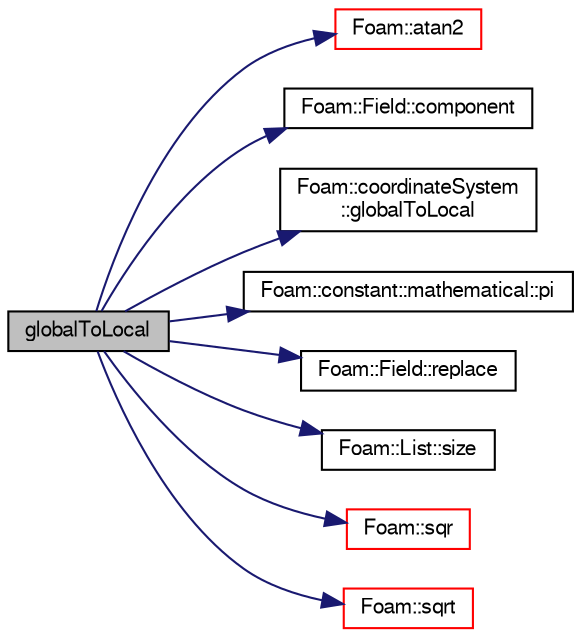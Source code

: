 digraph "globalToLocal"
{
  bgcolor="transparent";
  edge [fontname="FreeSans",fontsize="10",labelfontname="FreeSans",labelfontsize="10"];
  node [fontname="FreeSans",fontsize="10",shape=record];
  rankdir="LR";
  Node68 [label="globalToLocal",height=0.2,width=0.4,color="black", fillcolor="grey75", style="filled", fontcolor="black"];
  Node68 -> Node69 [color="midnightblue",fontsize="10",style="solid",fontname="FreeSans"];
  Node69 [label="Foam::atan2",height=0.2,width=0.4,color="red",URL="$a21124.html#a7c3244436f5bb68e49184c00b86ccc8d"];
  Node68 -> Node73 [color="midnightblue",fontsize="10",style="solid",fontname="FreeSans"];
  Node73 [label="Foam::Field::component",height=0.2,width=0.4,color="black",URL="$a26466.html#aef03a3d86f5e52bd0f5fd130cb44a20e",tooltip="Return a component field of the field. "];
  Node68 -> Node74 [color="midnightblue",fontsize="10",style="solid",fontname="FreeSans"];
  Node74 [label="Foam::coordinateSystem\l::globalToLocal",height=0.2,width=0.4,color="black",URL="$a25010.html#a5ae2cf6b12f432dda36ad10921c15295",tooltip="Convert from global Cartesian system to the local coordinate system. "];
  Node68 -> Node75 [color="midnightblue",fontsize="10",style="solid",fontname="FreeSans"];
  Node75 [label="Foam::constant::mathematical::pi",height=0.2,width=0.4,color="black",URL="$a21162.html#a731b8788a4c01586c35266c7ca4fed04"];
  Node68 -> Node76 [color="midnightblue",fontsize="10",style="solid",fontname="FreeSans"];
  Node76 [label="Foam::Field::replace",height=0.2,width=0.4,color="black",URL="$a26466.html#a815e9bf6122726b1d13b4baf30bbad04",tooltip="Replace a component field of the field. "];
  Node68 -> Node77 [color="midnightblue",fontsize="10",style="solid",fontname="FreeSans"];
  Node77 [label="Foam::List::size",height=0.2,width=0.4,color="black",URL="$a25694.html#a8a5f6fa29bd4b500caf186f60245b384",tooltip="Override size to be inconsistent with allocated storage. "];
  Node68 -> Node78 [color="midnightblue",fontsize="10",style="solid",fontname="FreeSans"];
  Node78 [label="Foam::sqr",height=0.2,width=0.4,color="red",URL="$a21124.html#a277dc11c581d53826ab5090b08f3b17b"];
  Node68 -> Node79 [color="midnightblue",fontsize="10",style="solid",fontname="FreeSans"];
  Node79 [label="Foam::sqrt",height=0.2,width=0.4,color="red",URL="$a21124.html#a8616bd62eebf2342a80222fecb1bda71"];
}
